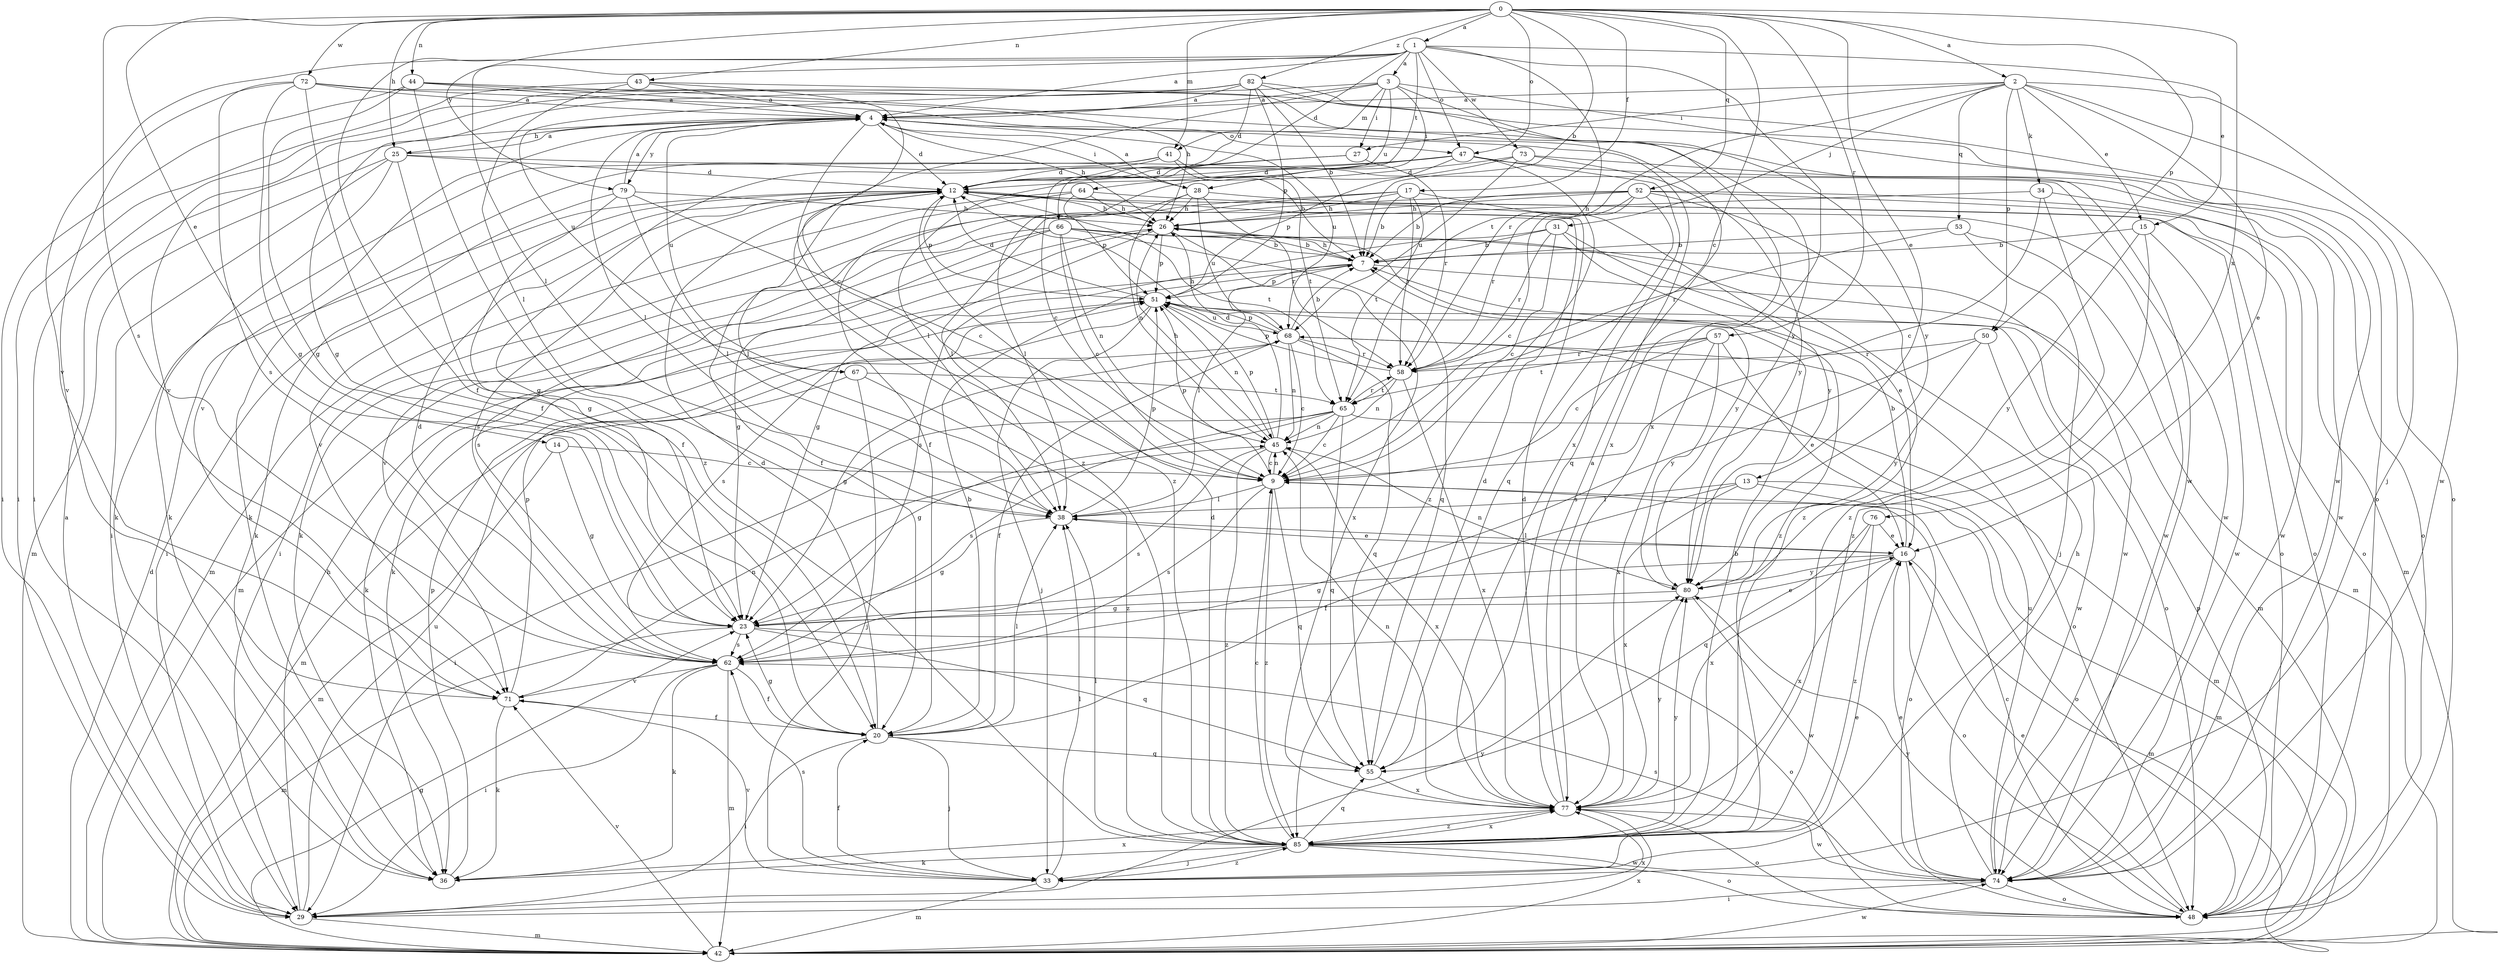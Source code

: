 strict digraph  {
0;
1;
2;
3;
4;
7;
9;
12;
13;
14;
15;
16;
17;
20;
23;
25;
26;
27;
28;
29;
31;
33;
34;
36;
38;
41;
42;
43;
44;
45;
47;
48;
50;
51;
52;
53;
55;
57;
58;
62;
64;
65;
66;
67;
68;
71;
72;
73;
74;
76;
77;
79;
80;
82;
85;
0 -> 1  [label=a];
0 -> 2  [label=a];
0 -> 7  [label=b];
0 -> 9  [label=c];
0 -> 13  [label=e];
0 -> 14  [label=e];
0 -> 17  [label=f];
0 -> 25  [label=h];
0 -> 41  [label=m];
0 -> 43  [label=n];
0 -> 44  [label=n];
0 -> 47  [label=o];
0 -> 50  [label=p];
0 -> 52  [label=q];
0 -> 57  [label=r];
0 -> 62  [label=s];
0 -> 72  [label=w];
0 -> 76  [label=x];
0 -> 79  [label=y];
0 -> 82  [label=z];
1 -> 3  [label=a];
1 -> 4  [label=a];
1 -> 12  [label=d];
1 -> 15  [label=e];
1 -> 20  [label=f];
1 -> 38  [label=l];
1 -> 47  [label=o];
1 -> 64  [label=t];
1 -> 65  [label=t];
1 -> 71  [label=v];
1 -> 73  [label=w];
1 -> 77  [label=x];
2 -> 4  [label=a];
2 -> 15  [label=e];
2 -> 16  [label=e];
2 -> 27  [label=i];
2 -> 31  [label=j];
2 -> 33  [label=j];
2 -> 34  [label=k];
2 -> 50  [label=p];
2 -> 53  [label=q];
2 -> 58  [label=r];
2 -> 74  [label=w];
3 -> 4  [label=a];
3 -> 27  [label=i];
3 -> 28  [label=i];
3 -> 41  [label=m];
3 -> 66  [label=u];
3 -> 67  [label=u];
3 -> 74  [label=w];
3 -> 77  [label=x];
3 -> 85  [label=z];
4 -> 12  [label=d];
4 -> 25  [label=h];
4 -> 26  [label=h];
4 -> 28  [label=i];
4 -> 38  [label=l];
4 -> 47  [label=o];
4 -> 67  [label=u];
4 -> 68  [label=u];
4 -> 71  [label=v];
4 -> 79  [label=y];
4 -> 85  [label=z];
7 -> 26  [label=h];
7 -> 36  [label=k];
7 -> 38  [label=l];
7 -> 42  [label=m];
7 -> 51  [label=p];
9 -> 38  [label=l];
9 -> 45  [label=n];
9 -> 48  [label=o];
9 -> 51  [label=p];
9 -> 55  [label=q];
9 -> 62  [label=s];
9 -> 85  [label=z];
12 -> 26  [label=h];
12 -> 29  [label=i];
12 -> 38  [label=l];
12 -> 51  [label=p];
12 -> 62  [label=s];
12 -> 65  [label=t];
12 -> 71  [label=v];
12 -> 74  [label=w];
13 -> 20  [label=f];
13 -> 38  [label=l];
13 -> 42  [label=m];
13 -> 48  [label=o];
13 -> 77  [label=x];
14 -> 9  [label=c];
14 -> 23  [label=g];
14 -> 42  [label=m];
15 -> 7  [label=b];
15 -> 74  [label=w];
15 -> 80  [label=y];
15 -> 85  [label=z];
16 -> 7  [label=b];
16 -> 23  [label=g];
16 -> 38  [label=l];
16 -> 42  [label=m];
16 -> 48  [label=o];
16 -> 77  [label=x];
16 -> 80  [label=y];
17 -> 7  [label=b];
17 -> 26  [label=h];
17 -> 36  [label=k];
17 -> 38  [label=l];
17 -> 58  [label=r];
17 -> 65  [label=t];
17 -> 80  [label=y];
20 -> 7  [label=b];
20 -> 12  [label=d];
20 -> 23  [label=g];
20 -> 29  [label=i];
20 -> 33  [label=j];
20 -> 38  [label=l];
20 -> 55  [label=q];
23 -> 16  [label=e];
23 -> 42  [label=m];
23 -> 48  [label=o];
23 -> 55  [label=q];
23 -> 62  [label=s];
25 -> 4  [label=a];
25 -> 12  [label=d];
25 -> 20  [label=f];
25 -> 29  [label=i];
25 -> 36  [label=k];
25 -> 42  [label=m];
25 -> 74  [label=w];
26 -> 7  [label=b];
26 -> 23  [label=g];
26 -> 42  [label=m];
26 -> 51  [label=p];
26 -> 77  [label=x];
27 -> 9  [label=c];
27 -> 12  [label=d];
27 -> 58  [label=r];
28 -> 4  [label=a];
28 -> 20  [label=f];
28 -> 26  [label=h];
28 -> 45  [label=n];
28 -> 48  [label=o];
28 -> 58  [label=r];
28 -> 68  [label=u];
29 -> 4  [label=a];
29 -> 26  [label=h];
29 -> 42  [label=m];
29 -> 68  [label=u];
29 -> 77  [label=x];
29 -> 80  [label=y];
31 -> 7  [label=b];
31 -> 9  [label=c];
31 -> 16  [label=e];
31 -> 58  [label=r];
31 -> 62  [label=s];
31 -> 85  [label=z];
33 -> 16  [label=e];
33 -> 20  [label=f];
33 -> 38  [label=l];
33 -> 42  [label=m];
33 -> 62  [label=s];
33 -> 71  [label=v];
33 -> 85  [label=z];
34 -> 9  [label=c];
34 -> 26  [label=h];
34 -> 74  [label=w];
34 -> 85  [label=z];
36 -> 51  [label=p];
36 -> 77  [label=x];
38 -> 16  [label=e];
38 -> 23  [label=g];
38 -> 51  [label=p];
41 -> 7  [label=b];
41 -> 12  [label=d];
41 -> 23  [label=g];
41 -> 36  [label=k];
41 -> 65  [label=t];
42 -> 12  [label=d];
42 -> 23  [label=g];
42 -> 71  [label=v];
42 -> 74  [label=w];
42 -> 77  [label=x];
43 -> 4  [label=a];
43 -> 9  [label=c];
43 -> 29  [label=i];
43 -> 38  [label=l];
43 -> 48  [label=o];
44 -> 4  [label=a];
44 -> 23  [label=g];
44 -> 26  [label=h];
44 -> 29  [label=i];
44 -> 80  [label=y];
44 -> 85  [label=z];
45 -> 9  [label=c];
45 -> 12  [label=d];
45 -> 26  [label=h];
45 -> 51  [label=p];
45 -> 62  [label=s];
45 -> 77  [label=x];
45 -> 85  [label=z];
47 -> 12  [label=d];
47 -> 36  [label=k];
47 -> 38  [label=l];
47 -> 51  [label=p];
47 -> 55  [label=q];
47 -> 74  [label=w];
47 -> 85  [label=z];
48 -> 9  [label=c];
48 -> 16  [label=e];
48 -> 51  [label=p];
48 -> 80  [label=y];
50 -> 58  [label=r];
50 -> 62  [label=s];
50 -> 74  [label=w];
50 -> 80  [label=y];
51 -> 12  [label=d];
51 -> 33  [label=j];
51 -> 36  [label=k];
51 -> 45  [label=n];
51 -> 48  [label=o];
51 -> 62  [label=s];
51 -> 68  [label=u];
52 -> 7  [label=b];
52 -> 9  [label=c];
52 -> 26  [label=h];
52 -> 38  [label=l];
52 -> 42  [label=m];
52 -> 48  [label=o];
52 -> 55  [label=q];
52 -> 58  [label=r];
52 -> 85  [label=z];
53 -> 7  [label=b];
53 -> 33  [label=j];
53 -> 42  [label=m];
53 -> 58  [label=r];
55 -> 12  [label=d];
55 -> 77  [label=x];
57 -> 9  [label=c];
57 -> 16  [label=e];
57 -> 58  [label=r];
57 -> 65  [label=t];
57 -> 77  [label=x];
57 -> 80  [label=y];
58 -> 45  [label=n];
58 -> 51  [label=p];
58 -> 65  [label=t];
58 -> 77  [label=x];
62 -> 12  [label=d];
62 -> 20  [label=f];
62 -> 29  [label=i];
62 -> 36  [label=k];
62 -> 42  [label=m];
62 -> 71  [label=v];
64 -> 26  [label=h];
64 -> 29  [label=i];
64 -> 42  [label=m];
64 -> 48  [label=o];
64 -> 51  [label=p];
65 -> 9  [label=c];
65 -> 23  [label=g];
65 -> 29  [label=i];
65 -> 42  [label=m];
65 -> 45  [label=n];
65 -> 55  [label=q];
65 -> 58  [label=r];
65 -> 62  [label=s];
66 -> 7  [label=b];
66 -> 9  [label=c];
66 -> 23  [label=g];
66 -> 45  [label=n];
66 -> 55  [label=q];
66 -> 62  [label=s];
66 -> 71  [label=v];
66 -> 74  [label=w];
66 -> 80  [label=y];
67 -> 33  [label=j];
67 -> 42  [label=m];
67 -> 65  [label=t];
67 -> 85  [label=z];
68 -> 7  [label=b];
68 -> 9  [label=c];
68 -> 20  [label=f];
68 -> 23  [label=g];
68 -> 26  [label=h];
68 -> 45  [label=n];
68 -> 48  [label=o];
68 -> 51  [label=p];
68 -> 55  [label=q];
68 -> 58  [label=r];
71 -> 20  [label=f];
71 -> 36  [label=k];
71 -> 45  [label=n];
71 -> 51  [label=p];
72 -> 4  [label=a];
72 -> 20  [label=f];
72 -> 23  [label=g];
72 -> 62  [label=s];
72 -> 71  [label=v];
72 -> 74  [label=w];
72 -> 77  [label=x];
73 -> 12  [label=d];
73 -> 20  [label=f];
73 -> 48  [label=o];
73 -> 68  [label=u];
73 -> 80  [label=y];
74 -> 16  [label=e];
74 -> 26  [label=h];
74 -> 29  [label=i];
74 -> 48  [label=o];
74 -> 62  [label=s];
74 -> 68  [label=u];
76 -> 16  [label=e];
76 -> 55  [label=q];
76 -> 77  [label=x];
76 -> 85  [label=z];
77 -> 4  [label=a];
77 -> 12  [label=d];
77 -> 45  [label=n];
77 -> 48  [label=o];
77 -> 74  [label=w];
77 -> 80  [label=y];
77 -> 85  [label=z];
79 -> 4  [label=a];
79 -> 9  [label=c];
79 -> 23  [label=g];
79 -> 26  [label=h];
79 -> 36  [label=k];
79 -> 38  [label=l];
80 -> 23  [label=g];
80 -> 45  [label=n];
80 -> 74  [label=w];
82 -> 4  [label=a];
82 -> 7  [label=b];
82 -> 12  [label=d];
82 -> 23  [label=g];
82 -> 29  [label=i];
82 -> 48  [label=o];
82 -> 51  [label=p];
82 -> 71  [label=v];
82 -> 80  [label=y];
85 -> 7  [label=b];
85 -> 9  [label=c];
85 -> 12  [label=d];
85 -> 33  [label=j];
85 -> 36  [label=k];
85 -> 38  [label=l];
85 -> 48  [label=o];
85 -> 55  [label=q];
85 -> 74  [label=w];
85 -> 77  [label=x];
85 -> 80  [label=y];
}
